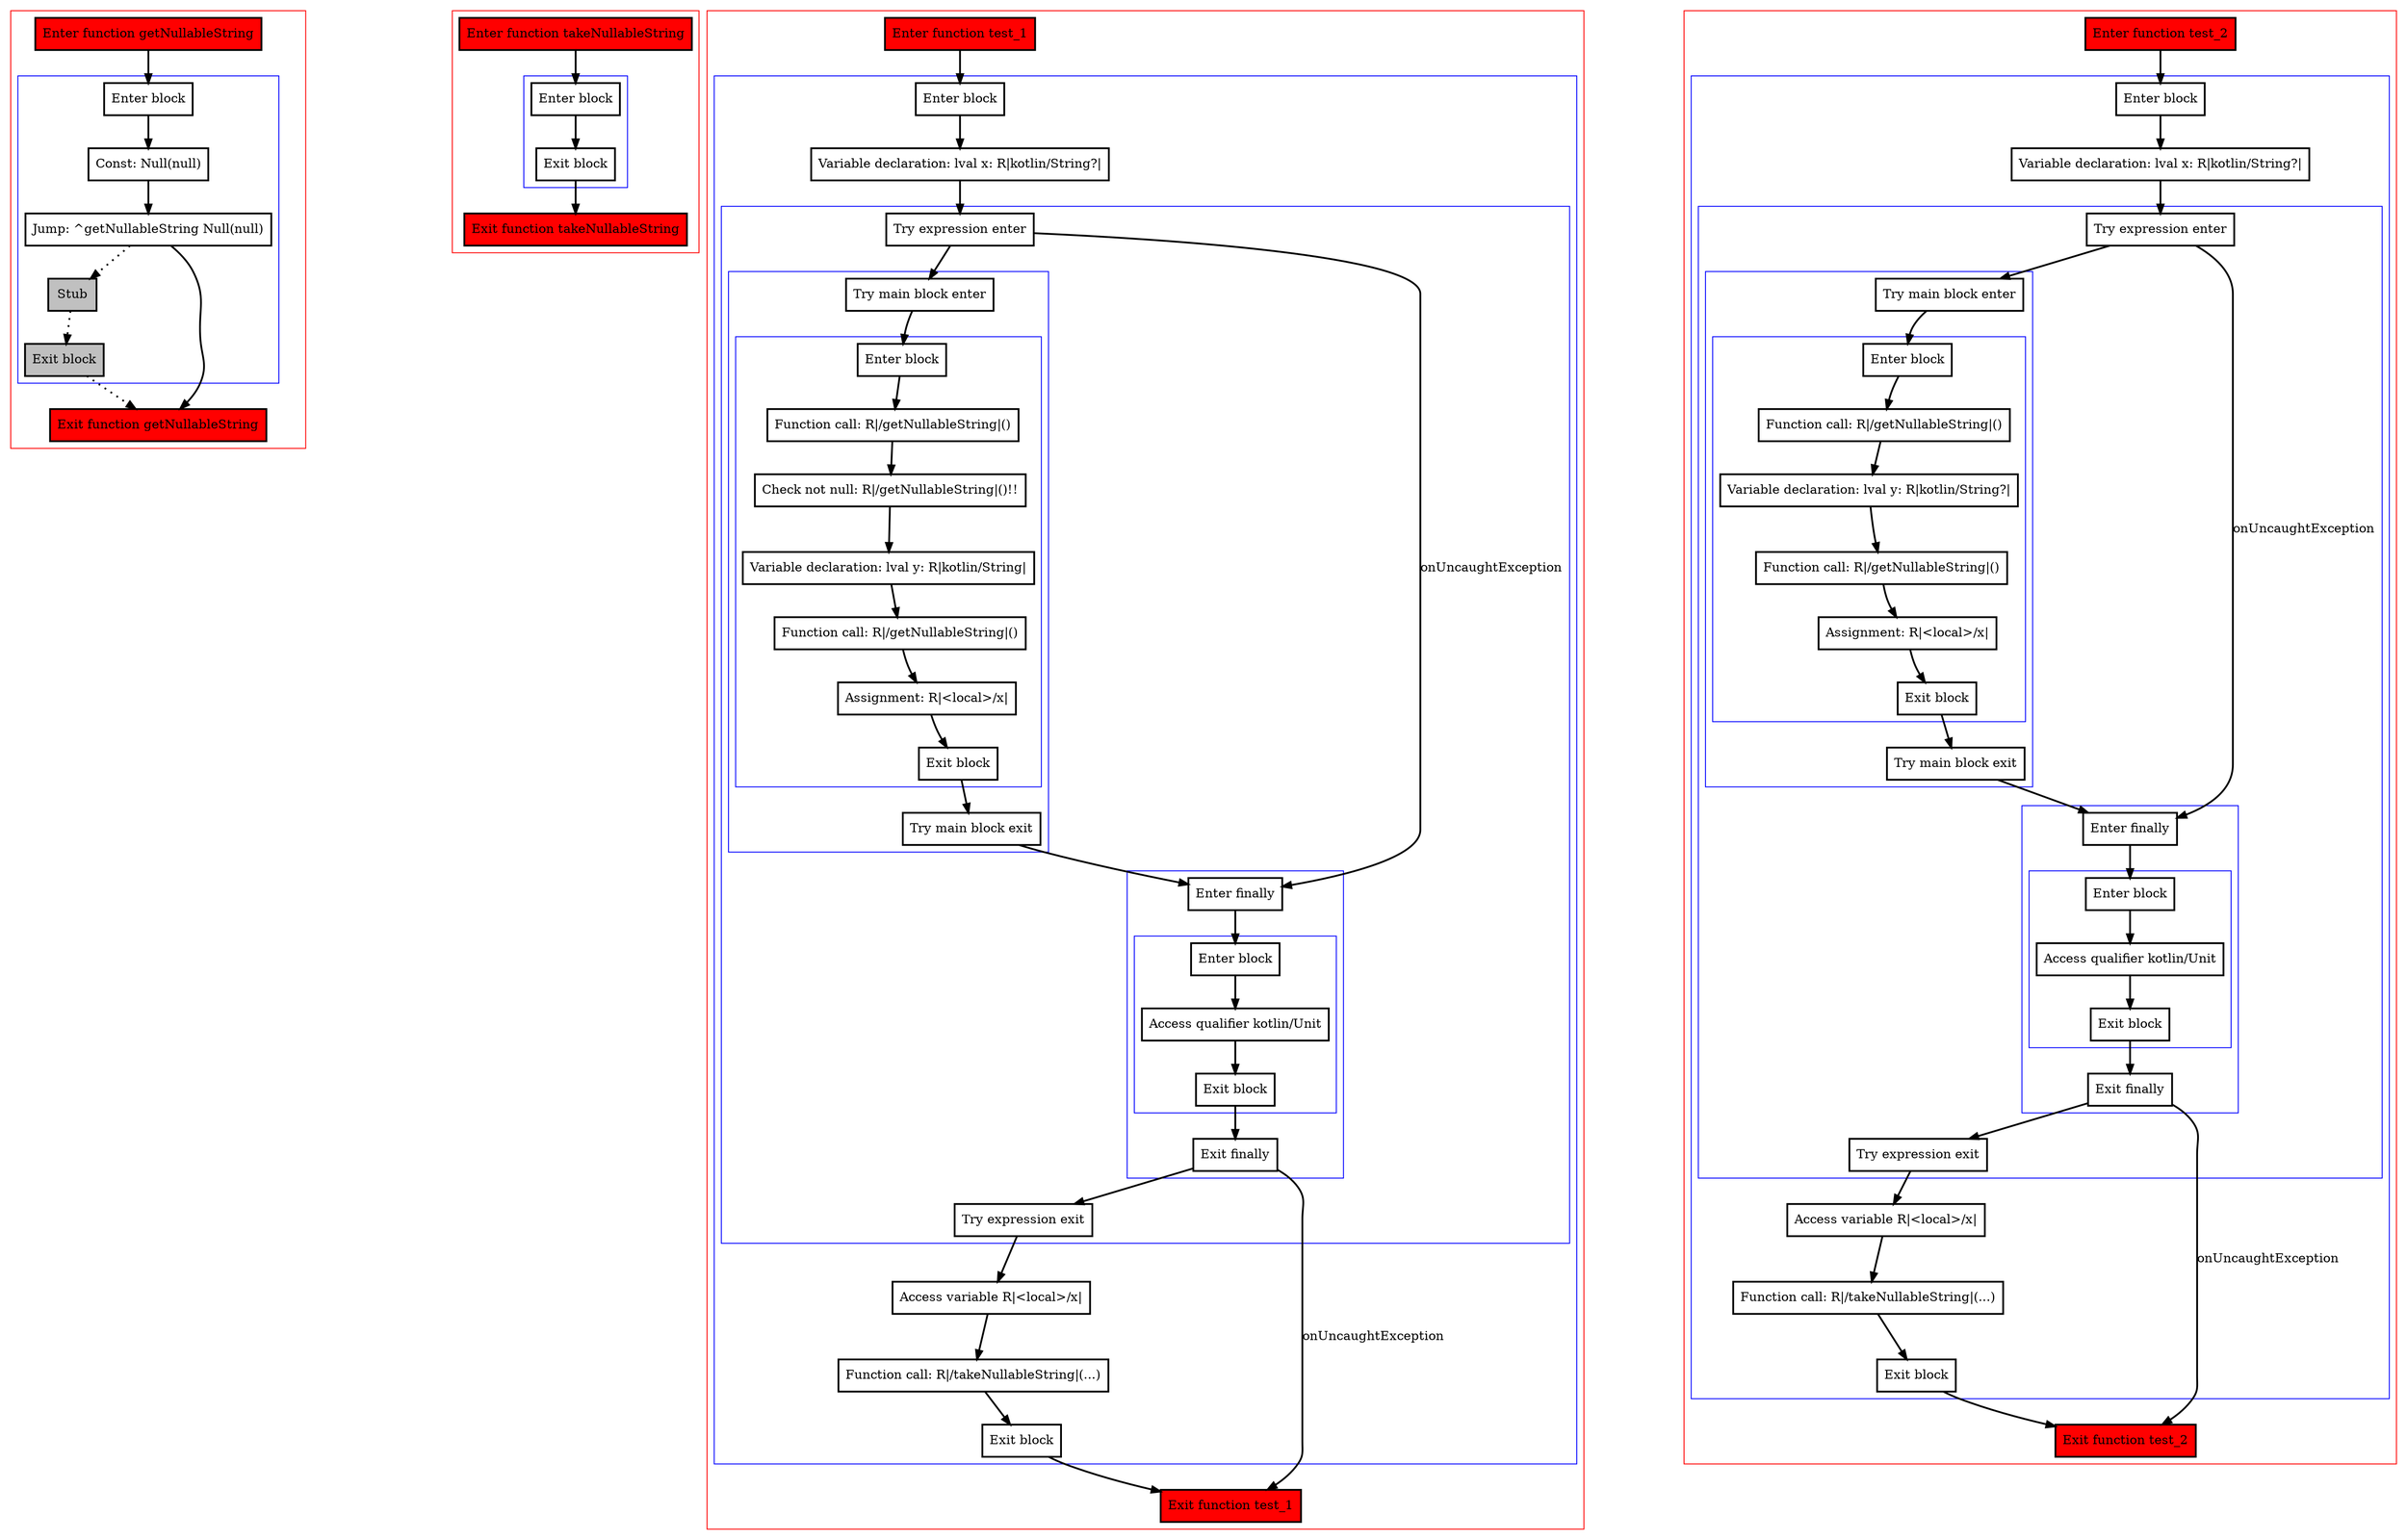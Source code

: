 digraph initializationInTry_kt {
    graph [nodesep=3]
    node [shape=box penwidth=2]
    edge [penwidth=2]

    subgraph cluster_0 {
        color=red
        0 [label="Enter function getNullableString" style="filled" fillcolor=red];
        subgraph cluster_1 {
            color=blue
            1 [label="Enter block"];
            2 [label="Const: Null(null)"];
            3 [label="Jump: ^getNullableString Null(null)"];
            4 [label="Stub" style="filled" fillcolor=gray];
            5 [label="Exit block" style="filled" fillcolor=gray];
        }
        6 [label="Exit function getNullableString" style="filled" fillcolor=red];
    }
    0 -> {1};
    1 -> {2};
    2 -> {3};
    3 -> {6};
    3 -> {4} [style=dotted];
    4 -> {5} [style=dotted];
    5 -> {6} [style=dotted];

    subgraph cluster_2 {
        color=red
        7 [label="Enter function takeNullableString" style="filled" fillcolor=red];
        subgraph cluster_3 {
            color=blue
            8 [label="Enter block"];
            9 [label="Exit block"];
        }
        10 [label="Exit function takeNullableString" style="filled" fillcolor=red];
    }
    7 -> {8};
    8 -> {9};
    9 -> {10};

    subgraph cluster_4 {
        color=red
        11 [label="Enter function test_1" style="filled" fillcolor=red];
        subgraph cluster_5 {
            color=blue
            12 [label="Enter block"];
            13 [label="Variable declaration: lval x: R|kotlin/String?|"];
            subgraph cluster_6 {
                color=blue
                14 [label="Try expression enter"];
                subgraph cluster_7 {
                    color=blue
                    15 [label="Try main block enter"];
                    subgraph cluster_8 {
                        color=blue
                        16 [label="Enter block"];
                        17 [label="Function call: R|/getNullableString|()"];
                        18 [label="Check not null: R|/getNullableString|()!!"];
                        19 [label="Variable declaration: lval y: R|kotlin/String|"];
                        20 [label="Function call: R|/getNullableString|()"];
                        21 [label="Assignment: R|<local>/x|"];
                        22 [label="Exit block"];
                    }
                    23 [label="Try main block exit"];
                }
                subgraph cluster_9 {
                    color=blue
                    24 [label="Enter finally"];
                    subgraph cluster_10 {
                        color=blue
                        25 [label="Enter block"];
                        26 [label="Access qualifier kotlin/Unit"];
                        27 [label="Exit block"];
                    }
                    28 [label="Exit finally"];
                }
                29 [label="Try expression exit"];
            }
            30 [label="Access variable R|<local>/x|"];
            31 [label="Function call: R|/takeNullableString|(...)"];
            32 [label="Exit block"];
        }
        33 [label="Exit function test_1" style="filled" fillcolor=red];
    }
    11 -> {12};
    12 -> {13};
    13 -> {14};
    14 -> {15};
    14 -> {24}    [label=onUncaughtException];
    15 -> {16};
    16 -> {17};
    17 -> {18};
    18 -> {19};
    19 -> {20};
    20 -> {21};
    21 -> {22};
    22 -> {23};
    23 -> {24};
    24 -> {25};
    25 -> {26};
    26 -> {27};
    27 -> {28};
    28 -> {29};
    28 -> {33}    [label=onUncaughtException];
    29 -> {30};
    30 -> {31};
    31 -> {32};
    32 -> {33};

    subgraph cluster_11 {
        color=red
        34 [label="Enter function test_2" style="filled" fillcolor=red];
        subgraph cluster_12 {
            color=blue
            35 [label="Enter block"];
            36 [label="Variable declaration: lval x: R|kotlin/String?|"];
            subgraph cluster_13 {
                color=blue
                37 [label="Try expression enter"];
                subgraph cluster_14 {
                    color=blue
                    38 [label="Try main block enter"];
                    subgraph cluster_15 {
                        color=blue
                        39 [label="Enter block"];
                        40 [label="Function call: R|/getNullableString|()"];
                        41 [label="Variable declaration: lval y: R|kotlin/String?|"];
                        42 [label="Function call: R|/getNullableString|()"];
                        43 [label="Assignment: R|<local>/x|"];
                        44 [label="Exit block"];
                    }
                    45 [label="Try main block exit"];
                }
                subgraph cluster_16 {
                    color=blue
                    46 [label="Enter finally"];
                    subgraph cluster_17 {
                        color=blue
                        47 [label="Enter block"];
                        48 [label="Access qualifier kotlin/Unit"];
                        49 [label="Exit block"];
                    }
                    50 [label="Exit finally"];
                }
                51 [label="Try expression exit"];
            }
            52 [label="Access variable R|<local>/x|"];
            53 [label="Function call: R|/takeNullableString|(...)"];
            54 [label="Exit block"];
        }
        55 [label="Exit function test_2" style="filled" fillcolor=red];
    }
    34 -> {35};
    35 -> {36};
    36 -> {37};
    37 -> {38};
    37 -> {46}    [label=onUncaughtException];
    38 -> {39};
    39 -> {40};
    40 -> {41};
    41 -> {42};
    42 -> {43};
    43 -> {44};
    44 -> {45};
    45 -> {46};
    46 -> {47};
    47 -> {48};
    48 -> {49};
    49 -> {50};
    50 -> {51};
    50 -> {55}    [label=onUncaughtException];
    51 -> {52};
    52 -> {53};
    53 -> {54};
    54 -> {55};

}
